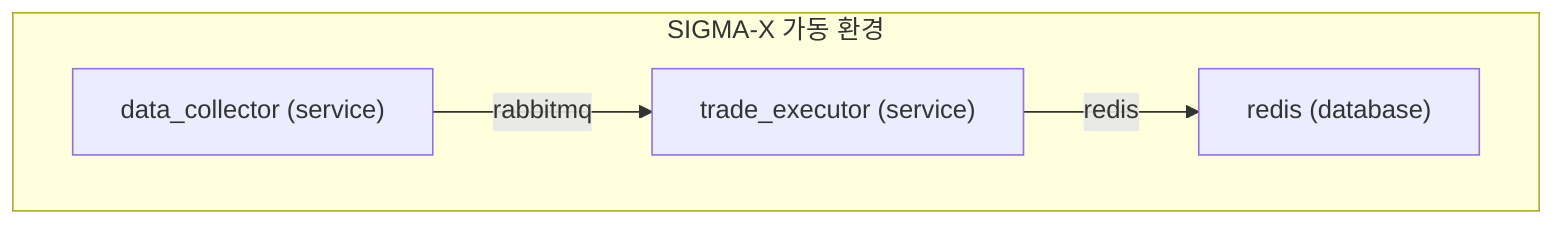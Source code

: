flowchart TD
subgraph main ["SIGMA-X 가동 환경"]
    data_collector["data_collector (service)"]
    trade_executor["trade_executor (service)"]
    redis["redis (database)"]
end
    data_collector -->|rabbitmq| trade_executor
    trade_executor -->|redis| redis